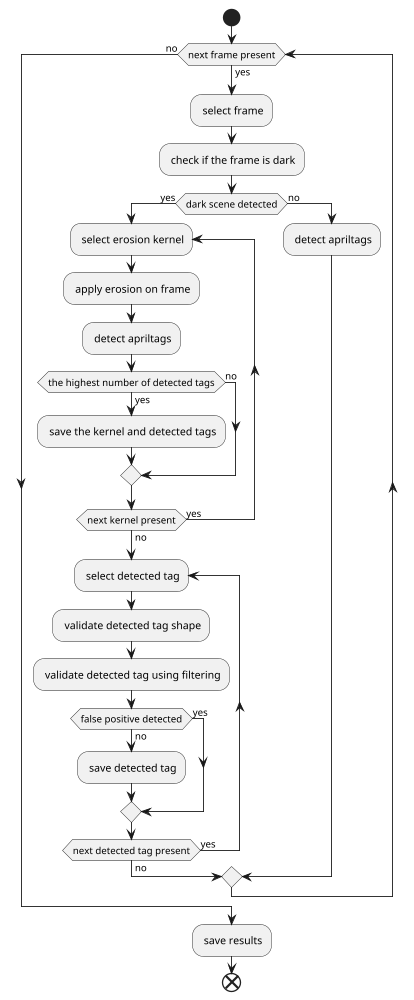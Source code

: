@startuml

scale 1000*1000

start

while (next frame present) is (yes)
    : select frame;
    : check if the frame is dark;
    if (dark scene detected) then (yes)

        repeat : select erosion kernel;

            : apply erosion on frame;
            : detect apriltags;
            if (the highest number of detected tags) then (yes)
                : save the kernel and detected tags;
            else (no)
            endif

        repeat while (next kernel present) is (yes) not (no)

        repeat : select detected tag;
            : validate detected tag shape;
            : validate detected tag using filtering;
            if (false positive detected) then (yes)
            else (no)
                : save detected tag;
            endif
        repeat while (next detected tag present) is (yes) not (no)

    else (no)
        : detect apriltags;
    endif
endwhile(no)

: save results;

end

@enduml